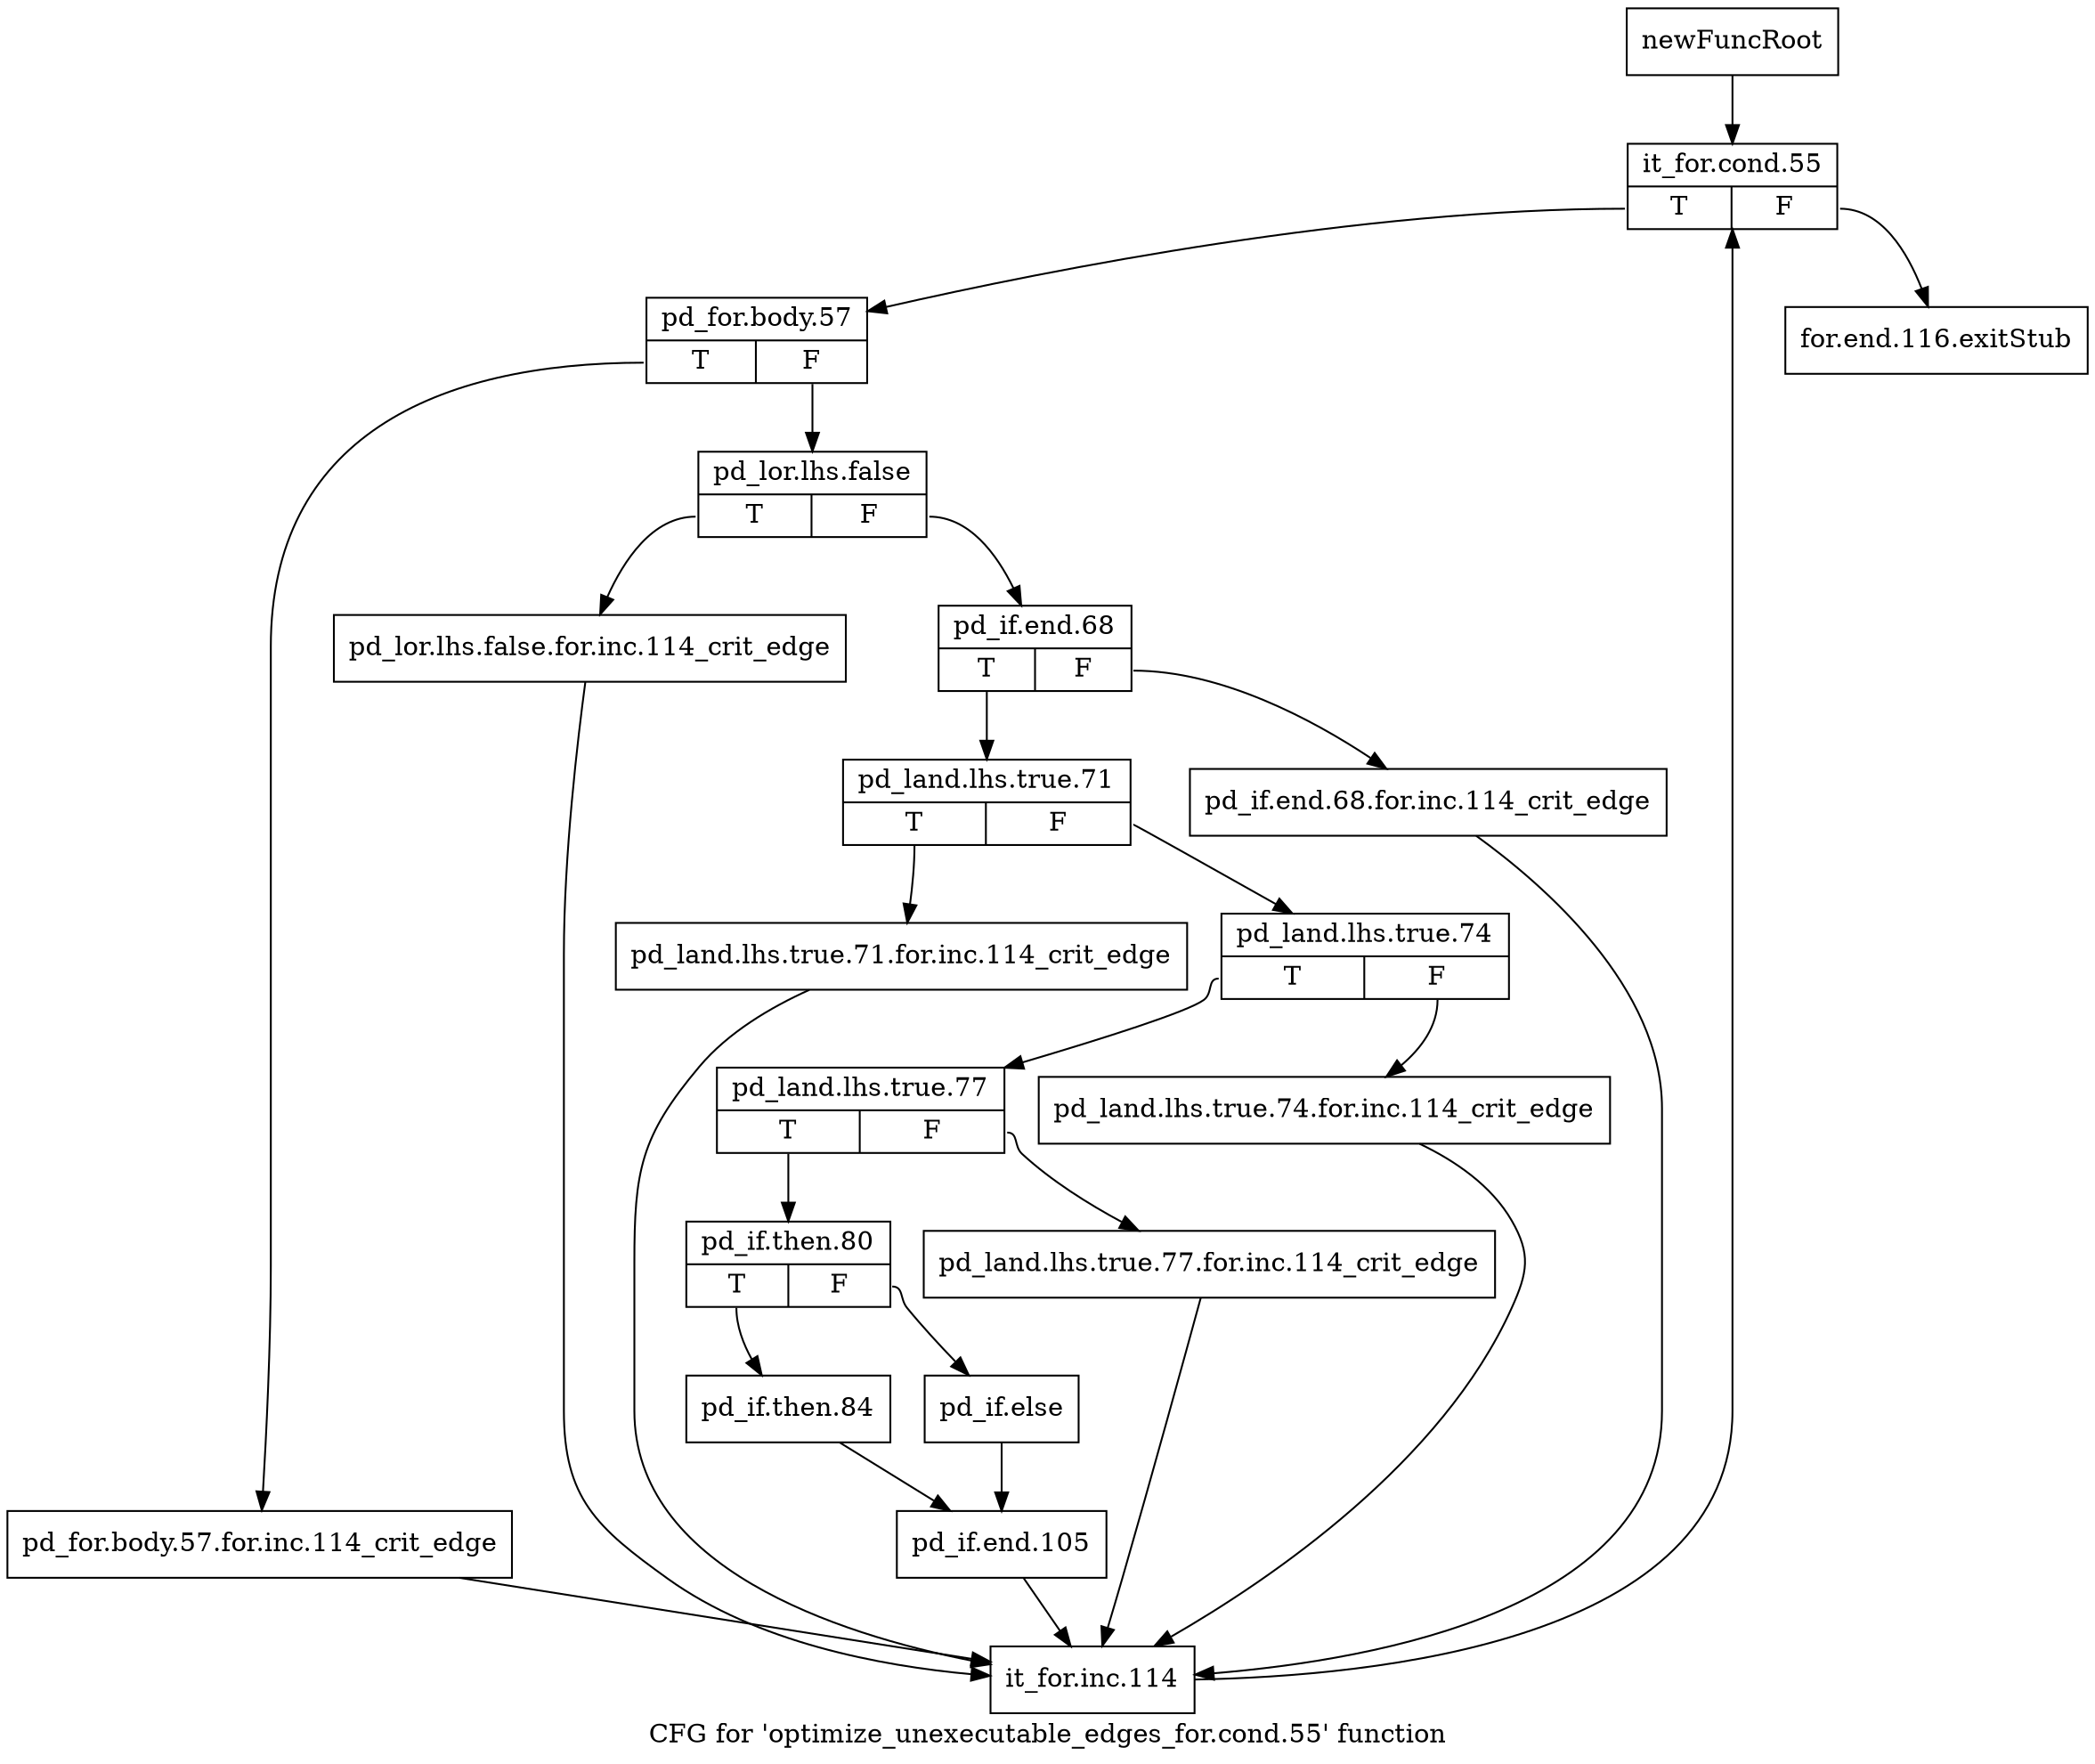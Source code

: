 digraph "CFG for 'optimize_unexecutable_edges_for.cond.55' function" {
	label="CFG for 'optimize_unexecutable_edges_for.cond.55' function";

	Node0xc323fe0 [shape=record,label="{newFuncRoot}"];
	Node0xc323fe0 -> Node0xc324080;
	Node0xc324030 [shape=record,label="{for.end.116.exitStub}"];
	Node0xc324080 [shape=record,label="{it_for.cond.55|{<s0>T|<s1>F}}"];
	Node0xc324080:s0 -> Node0xc3240d0;
	Node0xc324080:s1 -> Node0xc324030;
	Node0xc3240d0 [shape=record,label="{pd_for.body.57|{<s0>T|<s1>F}}"];
	Node0xc3240d0:s0 -> Node0xc324580;
	Node0xc3240d0:s1 -> Node0xc324120;
	Node0xc324120 [shape=record,label="{pd_lor.lhs.false|{<s0>T|<s1>F}}"];
	Node0xc324120:s0 -> Node0xc324530;
	Node0xc324120:s1 -> Node0xc324170;
	Node0xc324170 [shape=record,label="{pd_if.end.68|{<s0>T|<s1>F}}"];
	Node0xc324170:s0 -> Node0xc324210;
	Node0xc324170:s1 -> Node0xc3241c0;
	Node0xc3241c0 [shape=record,label="{pd_if.end.68.for.inc.114_crit_edge}"];
	Node0xc3241c0 -> Node0xc3245d0;
	Node0xc324210 [shape=record,label="{pd_land.lhs.true.71|{<s0>T|<s1>F}}"];
	Node0xc324210:s0 -> Node0xc3244e0;
	Node0xc324210:s1 -> Node0xc324260;
	Node0xc324260 [shape=record,label="{pd_land.lhs.true.74|{<s0>T|<s1>F}}"];
	Node0xc324260:s0 -> Node0xc324300;
	Node0xc324260:s1 -> Node0xc3242b0;
	Node0xc3242b0 [shape=record,label="{pd_land.lhs.true.74.for.inc.114_crit_edge}"];
	Node0xc3242b0 -> Node0xc3245d0;
	Node0xc324300 [shape=record,label="{pd_land.lhs.true.77|{<s0>T|<s1>F}}"];
	Node0xc324300:s0 -> Node0xc3243a0;
	Node0xc324300:s1 -> Node0xc324350;
	Node0xc324350 [shape=record,label="{pd_land.lhs.true.77.for.inc.114_crit_edge}"];
	Node0xc324350 -> Node0xc3245d0;
	Node0xc3243a0 [shape=record,label="{pd_if.then.80|{<s0>T|<s1>F}}"];
	Node0xc3243a0:s0 -> Node0xc324440;
	Node0xc3243a0:s1 -> Node0xc3243f0;
	Node0xc3243f0 [shape=record,label="{pd_if.else}"];
	Node0xc3243f0 -> Node0xc324490;
	Node0xc324440 [shape=record,label="{pd_if.then.84}"];
	Node0xc324440 -> Node0xc324490;
	Node0xc324490 [shape=record,label="{pd_if.end.105}"];
	Node0xc324490 -> Node0xc3245d0;
	Node0xc3244e0 [shape=record,label="{pd_land.lhs.true.71.for.inc.114_crit_edge}"];
	Node0xc3244e0 -> Node0xc3245d0;
	Node0xc324530 [shape=record,label="{pd_lor.lhs.false.for.inc.114_crit_edge}"];
	Node0xc324530 -> Node0xc3245d0;
	Node0xc324580 [shape=record,label="{pd_for.body.57.for.inc.114_crit_edge}"];
	Node0xc324580 -> Node0xc3245d0;
	Node0xc3245d0 [shape=record,label="{it_for.inc.114}"];
	Node0xc3245d0 -> Node0xc324080;
}
